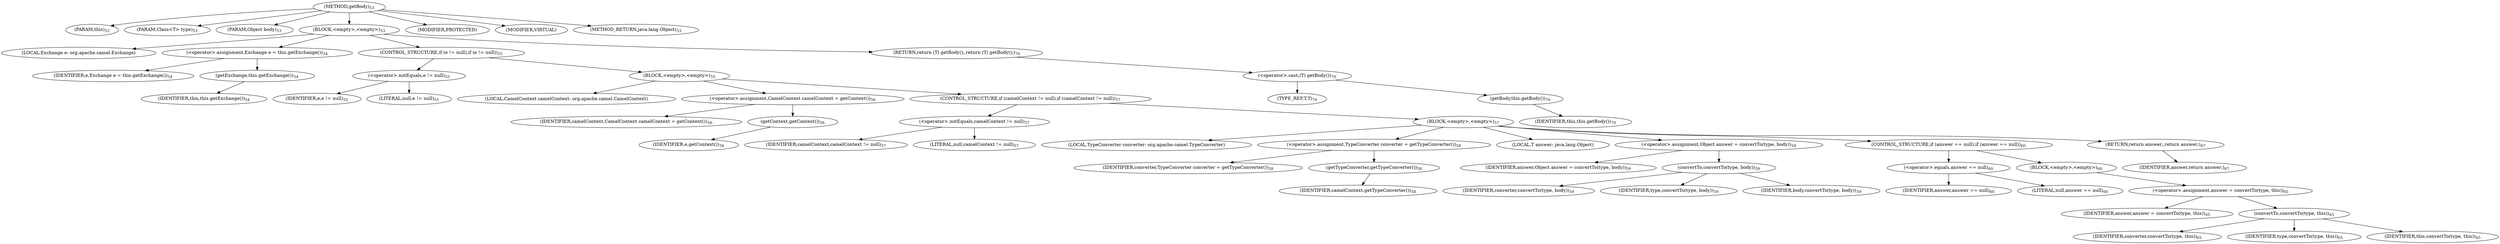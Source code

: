 digraph "getBody" {  
"107" [label = <(METHOD,getBody)<SUB>53</SUB>> ]
"11" [label = <(PARAM,this)<SUB>53</SUB>> ]
"108" [label = <(PARAM,Class&lt;T&gt; type)<SUB>53</SUB>> ]
"109" [label = <(PARAM,Object body)<SUB>53</SUB>> ]
"110" [label = <(BLOCK,&lt;empty&gt;,&lt;empty&gt;)<SUB>53</SUB>> ]
"111" [label = <(LOCAL,Exchange e: org.apache.camel.Exchange)> ]
"112" [label = <(&lt;operator&gt;.assignment,Exchange e = this.getExchange())<SUB>54</SUB>> ]
"113" [label = <(IDENTIFIER,e,Exchange e = this.getExchange())<SUB>54</SUB>> ]
"114" [label = <(getExchange,this.getExchange())<SUB>54</SUB>> ]
"10" [label = <(IDENTIFIER,this,this.getExchange())<SUB>54</SUB>> ]
"115" [label = <(CONTROL_STRUCTURE,if (e != null),if (e != null))<SUB>55</SUB>> ]
"116" [label = <(&lt;operator&gt;.notEquals,e != null)<SUB>55</SUB>> ]
"117" [label = <(IDENTIFIER,e,e != null)<SUB>55</SUB>> ]
"118" [label = <(LITERAL,null,e != null)<SUB>55</SUB>> ]
"119" [label = <(BLOCK,&lt;empty&gt;,&lt;empty&gt;)<SUB>55</SUB>> ]
"120" [label = <(LOCAL,CamelContext camelContext: org.apache.camel.CamelContext)> ]
"121" [label = <(&lt;operator&gt;.assignment,CamelContext camelContext = getContext())<SUB>56</SUB>> ]
"122" [label = <(IDENTIFIER,camelContext,CamelContext camelContext = getContext())<SUB>56</SUB>> ]
"123" [label = <(getContext,getContext())<SUB>56</SUB>> ]
"124" [label = <(IDENTIFIER,e,getContext())<SUB>56</SUB>> ]
"125" [label = <(CONTROL_STRUCTURE,if (camelContext != null),if (camelContext != null))<SUB>57</SUB>> ]
"126" [label = <(&lt;operator&gt;.notEquals,camelContext != null)<SUB>57</SUB>> ]
"127" [label = <(IDENTIFIER,camelContext,camelContext != null)<SUB>57</SUB>> ]
"128" [label = <(LITERAL,null,camelContext != null)<SUB>57</SUB>> ]
"129" [label = <(BLOCK,&lt;empty&gt;,&lt;empty&gt;)<SUB>57</SUB>> ]
"130" [label = <(LOCAL,TypeConverter converter: org.apache.camel.TypeConverter)> ]
"131" [label = <(&lt;operator&gt;.assignment,TypeConverter converter = getTypeConverter())<SUB>58</SUB>> ]
"132" [label = <(IDENTIFIER,converter,TypeConverter converter = getTypeConverter())<SUB>58</SUB>> ]
"133" [label = <(getTypeConverter,getTypeConverter())<SUB>58</SUB>> ]
"134" [label = <(IDENTIFIER,camelContext,getTypeConverter())<SUB>58</SUB>> ]
"135" [label = <(LOCAL,T answer: java.lang.Object)> ]
"136" [label = <(&lt;operator&gt;.assignment,Object answer = convertTo(type, body))<SUB>59</SUB>> ]
"137" [label = <(IDENTIFIER,answer,Object answer = convertTo(type, body))<SUB>59</SUB>> ]
"138" [label = <(convertTo,convertTo(type, body))<SUB>59</SUB>> ]
"139" [label = <(IDENTIFIER,converter,convertTo(type, body))<SUB>59</SUB>> ]
"140" [label = <(IDENTIFIER,type,convertTo(type, body))<SUB>59</SUB>> ]
"141" [label = <(IDENTIFIER,body,convertTo(type, body))<SUB>59</SUB>> ]
"142" [label = <(CONTROL_STRUCTURE,if (answer == null),if (answer == null))<SUB>60</SUB>> ]
"143" [label = <(&lt;operator&gt;.equals,answer == null)<SUB>60</SUB>> ]
"144" [label = <(IDENTIFIER,answer,answer == null)<SUB>60</SUB>> ]
"145" [label = <(LITERAL,null,answer == null)<SUB>60</SUB>> ]
"146" [label = <(BLOCK,&lt;empty&gt;,&lt;empty&gt;)<SUB>60</SUB>> ]
"147" [label = <(&lt;operator&gt;.assignment,answer = convertTo(type, this))<SUB>65</SUB>> ]
"148" [label = <(IDENTIFIER,answer,answer = convertTo(type, this))<SUB>65</SUB>> ]
"149" [label = <(convertTo,convertTo(type, this))<SUB>65</SUB>> ]
"150" [label = <(IDENTIFIER,converter,convertTo(type, this))<SUB>65</SUB>> ]
"151" [label = <(IDENTIFIER,type,convertTo(type, this))<SUB>65</SUB>> ]
"12" [label = <(IDENTIFIER,this,convertTo(type, this))<SUB>65</SUB>> ]
"152" [label = <(RETURN,return answer;,return answer;)<SUB>67</SUB>> ]
"153" [label = <(IDENTIFIER,answer,return answer;)<SUB>67</SUB>> ]
"154" [label = <(RETURN,return (T) getBody();,return (T) getBody();)<SUB>70</SUB>> ]
"155" [label = <(&lt;operator&gt;.cast,(T) getBody())<SUB>70</SUB>> ]
"156" [label = <(TYPE_REF,T,T)<SUB>70</SUB>> ]
"157" [label = <(getBody,this.getBody())<SUB>70</SUB>> ]
"13" [label = <(IDENTIFIER,this,this.getBody())<SUB>70</SUB>> ]
"158" [label = <(MODIFIER,PROTECTED)> ]
"159" [label = <(MODIFIER,VIRTUAL)> ]
"160" [label = <(METHOD_RETURN,java.lang.Object)<SUB>53</SUB>> ]
  "107" -> "11" 
  "107" -> "108" 
  "107" -> "109" 
  "107" -> "110" 
  "107" -> "158" 
  "107" -> "159" 
  "107" -> "160" 
  "110" -> "111" 
  "110" -> "112" 
  "110" -> "115" 
  "110" -> "154" 
  "112" -> "113" 
  "112" -> "114" 
  "114" -> "10" 
  "115" -> "116" 
  "115" -> "119" 
  "116" -> "117" 
  "116" -> "118" 
  "119" -> "120" 
  "119" -> "121" 
  "119" -> "125" 
  "121" -> "122" 
  "121" -> "123" 
  "123" -> "124" 
  "125" -> "126" 
  "125" -> "129" 
  "126" -> "127" 
  "126" -> "128" 
  "129" -> "130" 
  "129" -> "131" 
  "129" -> "135" 
  "129" -> "136" 
  "129" -> "142" 
  "129" -> "152" 
  "131" -> "132" 
  "131" -> "133" 
  "133" -> "134" 
  "136" -> "137" 
  "136" -> "138" 
  "138" -> "139" 
  "138" -> "140" 
  "138" -> "141" 
  "142" -> "143" 
  "142" -> "146" 
  "143" -> "144" 
  "143" -> "145" 
  "146" -> "147" 
  "147" -> "148" 
  "147" -> "149" 
  "149" -> "150" 
  "149" -> "151" 
  "149" -> "12" 
  "152" -> "153" 
  "154" -> "155" 
  "155" -> "156" 
  "155" -> "157" 
  "157" -> "13" 
}

